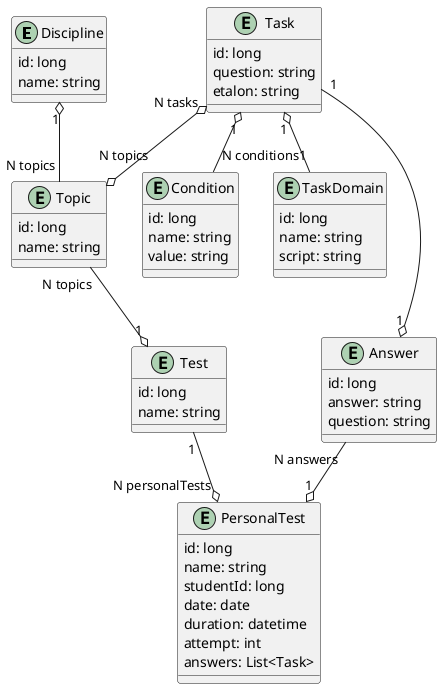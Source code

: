 @startuml

entity Discipline {
id: long
name: string
}

entity Topic {
id: long
name: string
}

entity Task {
id: long
question: string
etalon: string
}

entity Condition {
id: long
name: string
value: string
}

entity TaskDomain {
id: long
name: string
script: string
}

entity Test {
id: long
name: string
}

entity PersonalTest {
id: long
name: string
studentId: long
date: date
duration: datetime
attempt: int
answers: List<Task>
}
entity Answer{
id: long
answer: string
question: string
}

Task "1" o-- "N conditions" Condition
Task "N tasks" o--o "N topics" Topic
Task "1" o-- "1" TaskDomain
Task "1" --o "1" Answer

Answer "N answers" --o "1" PersonalTest
Topic "N topics" --o "1" Test

Test "1" --o "N personalTests" PersonalTest

Discipline "1" o-- "N topics" Topic

@enduml